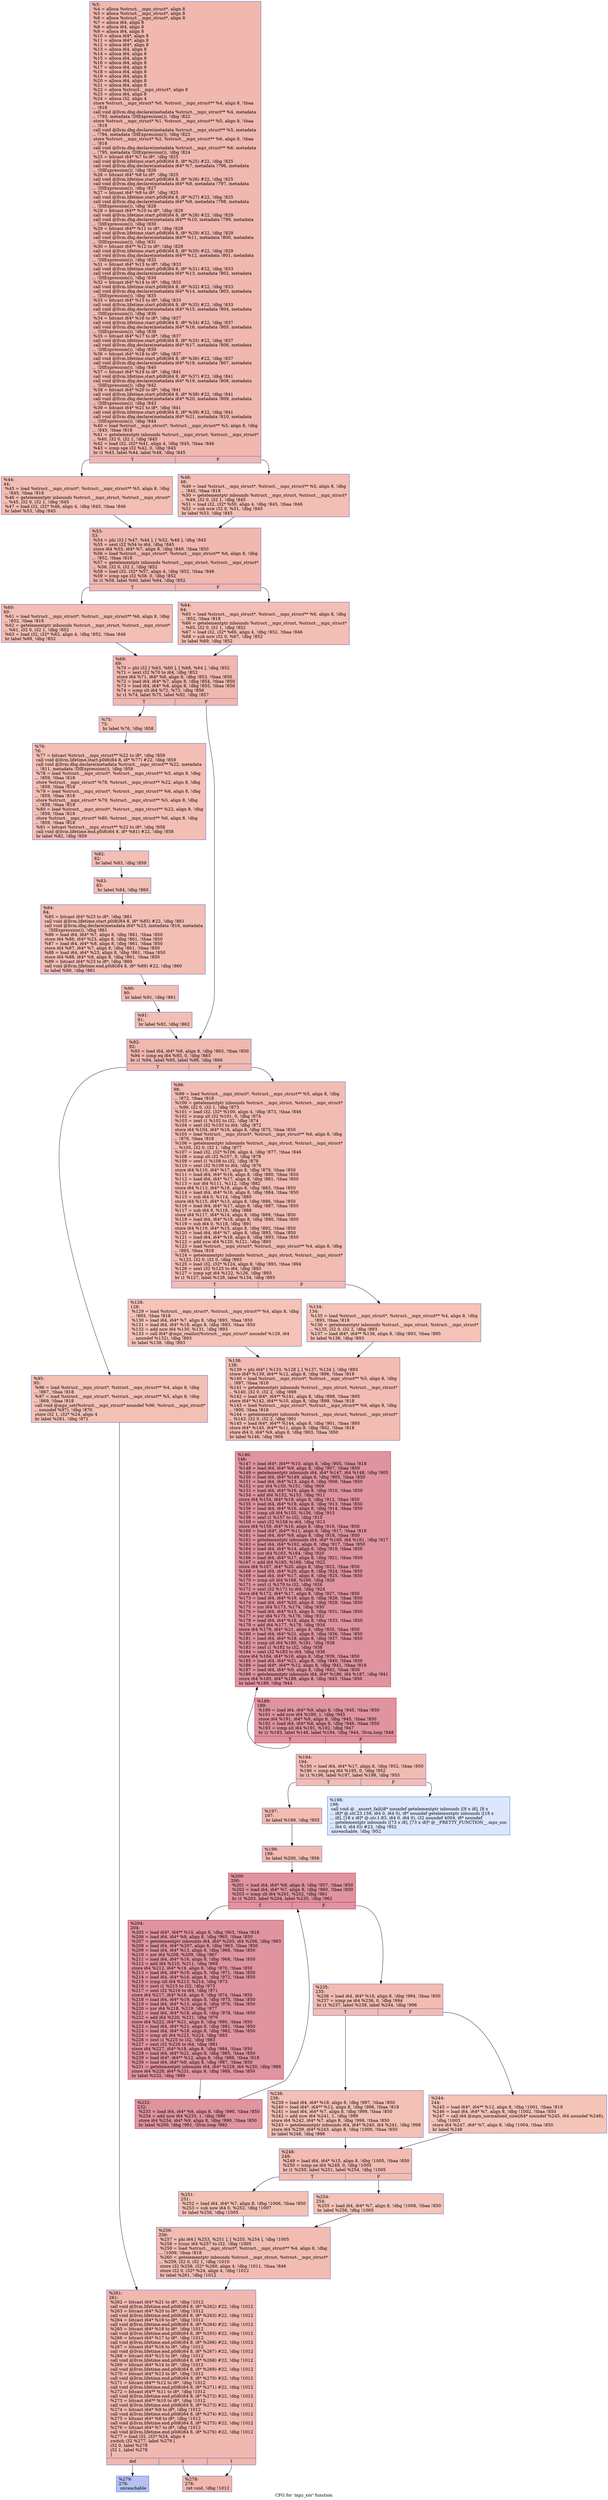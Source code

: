 digraph "CFG for 'mpz_xor' function" {
	label="CFG for 'mpz_xor' function";

	Node0x2885d80 [shape=record,color="#3d50c3ff", style=filled, fillcolor="#dc5d4a70",label="{%3:\l  %4 = alloca %struct.__mpz_struct*, align 8\l  %5 = alloca %struct.__mpz_struct*, align 8\l  %6 = alloca %struct.__mpz_struct*, align 8\l  %7 = alloca i64, align 8\l  %8 = alloca i64, align 8\l  %9 = alloca i64, align 8\l  %10 = alloca i64*, align 8\l  %11 = alloca i64*, align 8\l  %12 = alloca i64*, align 8\l  %13 = alloca i64, align 8\l  %14 = alloca i64, align 8\l  %15 = alloca i64, align 8\l  %16 = alloca i64, align 8\l  %17 = alloca i64, align 8\l  %18 = alloca i64, align 8\l  %19 = alloca i64, align 8\l  %20 = alloca i64, align 8\l  %21 = alloca i64, align 8\l  %22 = alloca %struct.__mpz_struct*, align 8\l  %23 = alloca i64, align 8\l  %24 = alloca i32, align 4\l  store %struct.__mpz_struct* %0, %struct.__mpz_struct** %4, align 8, !tbaa\l... !818\l  call void @llvm.dbg.declare(metadata %struct.__mpz_struct** %4, metadata\l... !793, metadata !DIExpression()), !dbg !822\l  store %struct.__mpz_struct* %1, %struct.__mpz_struct** %5, align 8, !tbaa\l... !818\l  call void @llvm.dbg.declare(metadata %struct.__mpz_struct** %5, metadata\l... !794, metadata !DIExpression()), !dbg !823\l  store %struct.__mpz_struct* %2, %struct.__mpz_struct** %6, align 8, !tbaa\l... !818\l  call void @llvm.dbg.declare(metadata %struct.__mpz_struct** %6, metadata\l... !795, metadata !DIExpression()), !dbg !824\l  %25 = bitcast i64* %7 to i8*, !dbg !825\l  call void @llvm.lifetime.start.p0i8(i64 8, i8* %25) #22, !dbg !825\l  call void @llvm.dbg.declare(metadata i64* %7, metadata !796, metadata\l... !DIExpression()), !dbg !826\l  %26 = bitcast i64* %8 to i8*, !dbg !825\l  call void @llvm.lifetime.start.p0i8(i64 8, i8* %26) #22, !dbg !825\l  call void @llvm.dbg.declare(metadata i64* %8, metadata !797, metadata\l... !DIExpression()), !dbg !827\l  %27 = bitcast i64* %9 to i8*, !dbg !825\l  call void @llvm.lifetime.start.p0i8(i64 8, i8* %27) #22, !dbg !825\l  call void @llvm.dbg.declare(metadata i64* %9, metadata !798, metadata\l... !DIExpression()), !dbg !828\l  %28 = bitcast i64** %10 to i8*, !dbg !829\l  call void @llvm.lifetime.start.p0i8(i64 8, i8* %28) #22, !dbg !829\l  call void @llvm.dbg.declare(metadata i64** %10, metadata !799, metadata\l... !DIExpression()), !dbg !830\l  %29 = bitcast i64** %11 to i8*, !dbg !829\l  call void @llvm.lifetime.start.p0i8(i64 8, i8* %29) #22, !dbg !829\l  call void @llvm.dbg.declare(metadata i64** %11, metadata !800, metadata\l... !DIExpression()), !dbg !831\l  %30 = bitcast i64** %12 to i8*, !dbg !829\l  call void @llvm.lifetime.start.p0i8(i64 8, i8* %30) #22, !dbg !829\l  call void @llvm.dbg.declare(metadata i64** %12, metadata !801, metadata\l... !DIExpression()), !dbg !832\l  %31 = bitcast i64* %13 to i8*, !dbg !833\l  call void @llvm.lifetime.start.p0i8(i64 8, i8* %31) #22, !dbg !833\l  call void @llvm.dbg.declare(metadata i64* %13, metadata !802, metadata\l... !DIExpression()), !dbg !834\l  %32 = bitcast i64* %14 to i8*, !dbg !833\l  call void @llvm.lifetime.start.p0i8(i64 8, i8* %32) #22, !dbg !833\l  call void @llvm.dbg.declare(metadata i64* %14, metadata !803, metadata\l... !DIExpression()), !dbg !835\l  %33 = bitcast i64* %15 to i8*, !dbg !833\l  call void @llvm.lifetime.start.p0i8(i64 8, i8* %33) #22, !dbg !833\l  call void @llvm.dbg.declare(metadata i64* %15, metadata !804, metadata\l... !DIExpression()), !dbg !836\l  %34 = bitcast i64* %16 to i8*, !dbg !837\l  call void @llvm.lifetime.start.p0i8(i64 8, i8* %34) #22, !dbg !837\l  call void @llvm.dbg.declare(metadata i64* %16, metadata !805, metadata\l... !DIExpression()), !dbg !838\l  %35 = bitcast i64* %17 to i8*, !dbg !837\l  call void @llvm.lifetime.start.p0i8(i64 8, i8* %35) #22, !dbg !837\l  call void @llvm.dbg.declare(metadata i64* %17, metadata !806, metadata\l... !DIExpression()), !dbg !839\l  %36 = bitcast i64* %18 to i8*, !dbg !837\l  call void @llvm.lifetime.start.p0i8(i64 8, i8* %36) #22, !dbg !837\l  call void @llvm.dbg.declare(metadata i64* %18, metadata !807, metadata\l... !DIExpression()), !dbg !840\l  %37 = bitcast i64* %19 to i8*, !dbg !841\l  call void @llvm.lifetime.start.p0i8(i64 8, i8* %37) #22, !dbg !841\l  call void @llvm.dbg.declare(metadata i64* %19, metadata !808, metadata\l... !DIExpression()), !dbg !842\l  %38 = bitcast i64* %20 to i8*, !dbg !841\l  call void @llvm.lifetime.start.p0i8(i64 8, i8* %38) #22, !dbg !841\l  call void @llvm.dbg.declare(metadata i64* %20, metadata !809, metadata\l... !DIExpression()), !dbg !843\l  %39 = bitcast i64* %21 to i8*, !dbg !841\l  call void @llvm.lifetime.start.p0i8(i64 8, i8* %39) #22, !dbg !841\l  call void @llvm.dbg.declare(metadata i64* %21, metadata !810, metadata\l... !DIExpression()), !dbg !844\l  %40 = load %struct.__mpz_struct*, %struct.__mpz_struct** %5, align 8, !dbg\l... !845, !tbaa !818\l  %41 = getelementptr inbounds %struct.__mpz_struct, %struct.__mpz_struct*\l... %40, i32 0, i32 1, !dbg !845\l  %42 = load i32, i32* %41, align 4, !dbg !845, !tbaa !846\l  %43 = icmp sge i32 %42, 0, !dbg !845\l  br i1 %43, label %44, label %48, !dbg !845\l|{<s0>T|<s1>F}}"];
	Node0x2885d80:s0 -> Node0x2885f10;
	Node0x2885d80:s1 -> Node0x2885f60;
	Node0x2885f10 [shape=record,color="#3d50c3ff", style=filled, fillcolor="#e36c5570",label="{%44:\l44:                                               \l  %45 = load %struct.__mpz_struct*, %struct.__mpz_struct** %5, align 8, !dbg\l... !845, !tbaa !818\l  %46 = getelementptr inbounds %struct.__mpz_struct, %struct.__mpz_struct*\l... %45, i32 0, i32 1, !dbg !845\l  %47 = load i32, i32* %46, align 4, !dbg !845, !tbaa !846\l  br label %53, !dbg !845\l}"];
	Node0x2885f10 -> Node0x2885fb0;
	Node0x2885f60 [shape=record,color="#3d50c3ff", style=filled, fillcolor="#e36c5570",label="{%48:\l48:                                               \l  %49 = load %struct.__mpz_struct*, %struct.__mpz_struct** %5, align 8, !dbg\l... !845, !tbaa !818\l  %50 = getelementptr inbounds %struct.__mpz_struct, %struct.__mpz_struct*\l... %49, i32 0, i32 1, !dbg !845\l  %51 = load i32, i32* %50, align 4, !dbg !845, !tbaa !846\l  %52 = sub nsw i32 0, %51, !dbg !845\l  br label %53, !dbg !845\l}"];
	Node0x2885f60 -> Node0x2885fb0;
	Node0x2885fb0 [shape=record,color="#3d50c3ff", style=filled, fillcolor="#dc5d4a70",label="{%53:\l53:                                               \l  %54 = phi i32 [ %47, %44 ], [ %52, %48 ], !dbg !845\l  %55 = sext i32 %54 to i64, !dbg !845\l  store i64 %55, i64* %7, align 8, !dbg !849, !tbaa !850\l  %56 = load %struct.__mpz_struct*, %struct.__mpz_struct** %6, align 8, !dbg\l... !852, !tbaa !818\l  %57 = getelementptr inbounds %struct.__mpz_struct, %struct.__mpz_struct*\l... %56, i32 0, i32 1, !dbg !852\l  %58 = load i32, i32* %57, align 4, !dbg !852, !tbaa !846\l  %59 = icmp sge i32 %58, 0, !dbg !852\l  br i1 %59, label %60, label %64, !dbg !852\l|{<s0>T|<s1>F}}"];
	Node0x2885fb0:s0 -> Node0x2886000;
	Node0x2885fb0:s1 -> Node0x2886050;
	Node0x2886000 [shape=record,color="#3d50c3ff", style=filled, fillcolor="#e36c5570",label="{%60:\l60:                                               \l  %61 = load %struct.__mpz_struct*, %struct.__mpz_struct** %6, align 8, !dbg\l... !852, !tbaa !818\l  %62 = getelementptr inbounds %struct.__mpz_struct, %struct.__mpz_struct*\l... %61, i32 0, i32 1, !dbg !852\l  %63 = load i32, i32* %62, align 4, !dbg !852, !tbaa !846\l  br label %69, !dbg !852\l}"];
	Node0x2886000 -> Node0x28860a0;
	Node0x2886050 [shape=record,color="#3d50c3ff", style=filled, fillcolor="#e36c5570",label="{%64:\l64:                                               \l  %65 = load %struct.__mpz_struct*, %struct.__mpz_struct** %6, align 8, !dbg\l... !852, !tbaa !818\l  %66 = getelementptr inbounds %struct.__mpz_struct, %struct.__mpz_struct*\l... %65, i32 0, i32 1, !dbg !852\l  %67 = load i32, i32* %66, align 4, !dbg !852, !tbaa !846\l  %68 = sub nsw i32 0, %67, !dbg !852\l  br label %69, !dbg !852\l}"];
	Node0x2886050 -> Node0x28860a0;
	Node0x28860a0 [shape=record,color="#3d50c3ff", style=filled, fillcolor="#dc5d4a70",label="{%69:\l69:                                               \l  %70 = phi i32 [ %63, %60 ], [ %68, %64 ], !dbg !852\l  %71 = sext i32 %70 to i64, !dbg !852\l  store i64 %71, i64* %8, align 8, !dbg !853, !tbaa !850\l  %72 = load i64, i64* %7, align 8, !dbg !854, !tbaa !850\l  %73 = load i64, i64* %8, align 8, !dbg !855, !tbaa !850\l  %74 = icmp slt i64 %72, %73, !dbg !856\l  br i1 %74, label %75, label %92, !dbg !857\l|{<s0>T|<s1>F}}"];
	Node0x28860a0:s0 -> Node0x28860f0;
	Node0x28860a0:s1 -> Node0x2886320;
	Node0x28860f0 [shape=record,color="#3d50c3ff", style=filled, fillcolor="#e36c5570",label="{%75:\l75:                                               \l  br label %76, !dbg !858\l}"];
	Node0x28860f0 -> Node0x2886140;
	Node0x2886140 [shape=record,color="#3d50c3ff", style=filled, fillcolor="#e36c5570",label="{%76:\l76:                                               \l  %77 = bitcast %struct.__mpz_struct** %22 to i8*, !dbg !859\l  call void @llvm.lifetime.start.p0i8(i64 8, i8* %77) #22, !dbg !859\l  call void @llvm.dbg.declare(metadata %struct.__mpz_struct** %22, metadata\l... !811, metadata !DIExpression()), !dbg !859\l  %78 = load %struct.__mpz_struct*, %struct.__mpz_struct** %5, align 8, !dbg\l... !859, !tbaa !818\l  store %struct.__mpz_struct* %78, %struct.__mpz_struct** %22, align 8, !dbg\l... !859, !tbaa !818\l  %79 = load %struct.__mpz_struct*, %struct.__mpz_struct** %6, align 8, !dbg\l... !859, !tbaa !818\l  store %struct.__mpz_struct* %79, %struct.__mpz_struct** %5, align 8, !dbg\l... !859, !tbaa !818\l  %80 = load %struct.__mpz_struct*, %struct.__mpz_struct** %22, align 8, !dbg\l... !859, !tbaa !818\l  store %struct.__mpz_struct* %80, %struct.__mpz_struct** %6, align 8, !dbg\l... !859, !tbaa !818\l  %81 = bitcast %struct.__mpz_struct** %22 to i8*, !dbg !858\l  call void @llvm.lifetime.end.p0i8(i64 8, i8* %81) #22, !dbg !858\l  br label %82, !dbg !859\l}"];
	Node0x2886140 -> Node0x2886190;
	Node0x2886190 [shape=record,color="#3d50c3ff", style=filled, fillcolor="#e36c5570",label="{%82:\l82:                                               \l  br label %83, !dbg !859\l}"];
	Node0x2886190 -> Node0x28861e0;
	Node0x28861e0 [shape=record,color="#3d50c3ff", style=filled, fillcolor="#e36c5570",label="{%83:\l83:                                               \l  br label %84, !dbg !860\l}"];
	Node0x28861e0 -> Node0x2886230;
	Node0x2886230 [shape=record,color="#3d50c3ff", style=filled, fillcolor="#e36c5570",label="{%84:\l84:                                               \l  %85 = bitcast i64* %23 to i8*, !dbg !861\l  call void @llvm.lifetime.start.p0i8(i64 8, i8* %85) #22, !dbg !861\l  call void @llvm.dbg.declare(metadata i64* %23, metadata !816, metadata\l... !DIExpression()), !dbg !861\l  %86 = load i64, i64* %7, align 8, !dbg !861, !tbaa !850\l  store i64 %86, i64* %23, align 8, !dbg !861, !tbaa !850\l  %87 = load i64, i64* %8, align 8, !dbg !861, !tbaa !850\l  store i64 %87, i64* %7, align 8, !dbg !861, !tbaa !850\l  %88 = load i64, i64* %23, align 8, !dbg !861, !tbaa !850\l  store i64 %88, i64* %8, align 8, !dbg !861, !tbaa !850\l  %89 = bitcast i64* %23 to i8*, !dbg !860\l  call void @llvm.lifetime.end.p0i8(i64 8, i8* %89) #22, !dbg !860\l  br label %90, !dbg !861\l}"];
	Node0x2886230 -> Node0x2886280;
	Node0x2886280 [shape=record,color="#3d50c3ff", style=filled, fillcolor="#e36c5570",label="{%90:\l90:                                               \l  br label %91, !dbg !861\l}"];
	Node0x2886280 -> Node0x28862d0;
	Node0x28862d0 [shape=record,color="#3d50c3ff", style=filled, fillcolor="#e36c5570",label="{%91:\l91:                                               \l  br label %92, !dbg !862\l}"];
	Node0x28862d0 -> Node0x2886320;
	Node0x2886320 [shape=record,color="#3d50c3ff", style=filled, fillcolor="#dc5d4a70",label="{%92:\l92:                                               \l  %93 = load i64, i64* %8, align 8, !dbg !863, !tbaa !850\l  %94 = icmp eq i64 %93, 0, !dbg !865\l  br i1 %94, label %95, label %98, !dbg !866\l|{<s0>T|<s1>F}}"];
	Node0x2886320:s0 -> Node0x2886370;
	Node0x2886320:s1 -> Node0x28863c0;
	Node0x2886370 [shape=record,color="#3d50c3ff", style=filled, fillcolor="#e5705870",label="{%95:\l95:                                               \l  %96 = load %struct.__mpz_struct*, %struct.__mpz_struct** %4, align 8, !dbg\l... !867, !tbaa !818\l  %97 = load %struct.__mpz_struct*, %struct.__mpz_struct** %5, align 8, !dbg\l... !869, !tbaa !818\l  call void @mpz_set(%struct.__mpz_struct* noundef %96, %struct.__mpz_struct*\l... noundef %97), !dbg !870\l  store i32 1, i32* %24, align 4\l  br label %261, !dbg !871\l}"];
	Node0x2886370 -> Node0x2886a00;
	Node0x28863c0 [shape=record,color="#3d50c3ff", style=filled, fillcolor="#e1675170",label="{%98:\l98:                                               \l  %99 = load %struct.__mpz_struct*, %struct.__mpz_struct** %5, align 8, !dbg\l... !872, !tbaa !818\l  %100 = getelementptr inbounds %struct.__mpz_struct, %struct.__mpz_struct*\l... %99, i32 0, i32 1, !dbg !873\l  %101 = load i32, i32* %100, align 4, !dbg !873, !tbaa !846\l  %102 = icmp slt i32 %101, 0, !dbg !874\l  %103 = zext i1 %102 to i32, !dbg !874\l  %104 = sext i32 %103 to i64, !dbg !872\l  store i64 %104, i64* %16, align 8, !dbg !875, !tbaa !850\l  %105 = load %struct.__mpz_struct*, %struct.__mpz_struct** %6, align 8, !dbg\l... !876, !tbaa !818\l  %106 = getelementptr inbounds %struct.__mpz_struct, %struct.__mpz_struct*\l... %105, i32 0, i32 1, !dbg !877\l  %107 = load i32, i32* %106, align 4, !dbg !877, !tbaa !846\l  %108 = icmp slt i32 %107, 0, !dbg !878\l  %109 = zext i1 %108 to i32, !dbg !878\l  %110 = sext i32 %109 to i64, !dbg !876\l  store i64 %110, i64* %17, align 8, !dbg !879, !tbaa !850\l  %111 = load i64, i64* %16, align 8, !dbg !880, !tbaa !850\l  %112 = load i64, i64* %17, align 8, !dbg !881, !tbaa !850\l  %113 = xor i64 %111, %112, !dbg !882\l  store i64 %113, i64* %18, align 8, !dbg !883, !tbaa !850\l  %114 = load i64, i64* %16, align 8, !dbg !884, !tbaa !850\l  %115 = sub i64 0, %114, !dbg !885\l  store i64 %115, i64* %13, align 8, !dbg !886, !tbaa !850\l  %116 = load i64, i64* %17, align 8, !dbg !887, !tbaa !850\l  %117 = sub i64 0, %116, !dbg !888\l  store i64 %117, i64* %14, align 8, !dbg !889, !tbaa !850\l  %118 = load i64, i64* %18, align 8, !dbg !890, !tbaa !850\l  %119 = sub i64 0, %118, !dbg !891\l  store i64 %119, i64* %15, align 8, !dbg !892, !tbaa !850\l  %120 = load i64, i64* %7, align 8, !dbg !893, !tbaa !850\l  %121 = load i64, i64* %18, align 8, !dbg !893, !tbaa !850\l  %122 = add nsw i64 %120, %121, !dbg !893\l  %123 = load %struct.__mpz_struct*, %struct.__mpz_struct** %4, align 8, !dbg\l... !893, !tbaa !818\l  %124 = getelementptr inbounds %struct.__mpz_struct, %struct.__mpz_struct*\l... %123, i32 0, i32 0, !dbg !893\l  %125 = load i32, i32* %124, align 8, !dbg !893, !tbaa !894\l  %126 = sext i32 %125 to i64, !dbg !893\l  %127 = icmp sgt i64 %122, %126, !dbg !893\l  br i1 %127, label %128, label %134, !dbg !893\l|{<s0>T|<s1>F}}"];
	Node0x28863c0:s0 -> Node0x2886410;
	Node0x28863c0:s1 -> Node0x2886460;
	Node0x2886410 [shape=record,color="#3d50c3ff", style=filled, fillcolor="#e8765c70",label="{%128:\l128:                                              \l  %129 = load %struct.__mpz_struct*, %struct.__mpz_struct** %4, align 8, !dbg\l... !893, !tbaa !818\l  %130 = load i64, i64* %7, align 8, !dbg !893, !tbaa !850\l  %131 = load i64, i64* %18, align 8, !dbg !893, !tbaa !850\l  %132 = add nsw i64 %130, %131, !dbg !893\l  %133 = call i64* @mpz_realloc(%struct.__mpz_struct* noundef %129, i64\l... noundef %132), !dbg !893\l  br label %138, !dbg !893\l}"];
	Node0x2886410 -> Node0x28864b0;
	Node0x2886460 [shape=record,color="#3d50c3ff", style=filled, fillcolor="#e8765c70",label="{%134:\l134:                                              \l  %135 = load %struct.__mpz_struct*, %struct.__mpz_struct** %4, align 8, !dbg\l... !893, !tbaa !818\l  %136 = getelementptr inbounds %struct.__mpz_struct, %struct.__mpz_struct*\l... %135, i32 0, i32 2, !dbg !893\l  %137 = load i64*, i64** %136, align 8, !dbg !893, !tbaa !895\l  br label %138, !dbg !893\l}"];
	Node0x2886460 -> Node0x28864b0;
	Node0x28864b0 [shape=record,color="#3d50c3ff", style=filled, fillcolor="#e1675170",label="{%138:\l138:                                              \l  %139 = phi i64* [ %133, %128 ], [ %137, %134 ], !dbg !893\l  store i64* %139, i64** %12, align 8, !dbg !896, !tbaa !818\l  %140 = load %struct.__mpz_struct*, %struct.__mpz_struct** %5, align 8, !dbg\l... !897, !tbaa !818\l  %141 = getelementptr inbounds %struct.__mpz_struct, %struct.__mpz_struct*\l... %140, i32 0, i32 2, !dbg !898\l  %142 = load i64*, i64** %141, align 8, !dbg !898, !tbaa !895\l  store i64* %142, i64** %10, align 8, !dbg !899, !tbaa !818\l  %143 = load %struct.__mpz_struct*, %struct.__mpz_struct** %6, align 8, !dbg\l... !900, !tbaa !818\l  %144 = getelementptr inbounds %struct.__mpz_struct, %struct.__mpz_struct*\l... %143, i32 0, i32 2, !dbg !901\l  %145 = load i64*, i64** %144, align 8, !dbg !901, !tbaa !895\l  store i64* %145, i64** %11, align 8, !dbg !902, !tbaa !818\l  store i64 0, i64* %9, align 8, !dbg !903, !tbaa !850\l  br label %146, !dbg !904\l}"];
	Node0x28864b0 -> Node0x2886500;
	Node0x2886500 [shape=record,color="#b70d28ff", style=filled, fillcolor="#b70d2870",label="{%146:\l146:                                              \l  %147 = load i64*, i64** %10, align 8, !dbg !905, !tbaa !818\l  %148 = load i64, i64* %9, align 8, !dbg !907, !tbaa !850\l  %149 = getelementptr inbounds i64, i64* %147, i64 %148, !dbg !905\l  %150 = load i64, i64* %149, align 8, !dbg !905, !tbaa !850\l  %151 = load i64, i64* %13, align 8, !dbg !908, !tbaa !850\l  %152 = xor i64 %150, %151, !dbg !909\l  %153 = load i64, i64* %16, align 8, !dbg !910, !tbaa !850\l  %154 = add i64 %152, %153, !dbg !911\l  store i64 %154, i64* %19, align 8, !dbg !912, !tbaa !850\l  %155 = load i64, i64* %19, align 8, !dbg !913, !tbaa !850\l  %156 = load i64, i64* %16, align 8, !dbg !914, !tbaa !850\l  %157 = icmp ult i64 %155, %156, !dbg !915\l  %158 = zext i1 %157 to i32, !dbg !915\l  %159 = sext i32 %158 to i64, !dbg !913\l  store i64 %159, i64* %16, align 8, !dbg !916, !tbaa !850\l  %160 = load i64*, i64** %11, align 8, !dbg !917, !tbaa !818\l  %161 = load i64, i64* %9, align 8, !dbg !918, !tbaa !850\l  %162 = getelementptr inbounds i64, i64* %160, i64 %161, !dbg !917\l  %163 = load i64, i64* %162, align 8, !dbg !917, !tbaa !850\l  %164 = load i64, i64* %14, align 8, !dbg !919, !tbaa !850\l  %165 = xor i64 %163, %164, !dbg !920\l  %166 = load i64, i64* %17, align 8, !dbg !921, !tbaa !850\l  %167 = add i64 %165, %166, !dbg !922\l  store i64 %167, i64* %20, align 8, !dbg !923, !tbaa !850\l  %168 = load i64, i64* %20, align 8, !dbg !924, !tbaa !850\l  %169 = load i64, i64* %17, align 8, !dbg !925, !tbaa !850\l  %170 = icmp ult i64 %168, %169, !dbg !926\l  %171 = zext i1 %170 to i32, !dbg !926\l  %172 = sext i32 %171 to i64, !dbg !924\l  store i64 %172, i64* %17, align 8, !dbg !927, !tbaa !850\l  %173 = load i64, i64* %19, align 8, !dbg !928, !tbaa !850\l  %174 = load i64, i64* %20, align 8, !dbg !929, !tbaa !850\l  %175 = xor i64 %173, %174, !dbg !930\l  %176 = load i64, i64* %15, align 8, !dbg !931, !tbaa !850\l  %177 = xor i64 %175, %176, !dbg !932\l  %178 = load i64, i64* %18, align 8, !dbg !933, !tbaa !850\l  %179 = add i64 %177, %178, !dbg !934\l  store i64 %179, i64* %21, align 8, !dbg !935, !tbaa !850\l  %180 = load i64, i64* %21, align 8, !dbg !936, !tbaa !850\l  %181 = load i64, i64* %18, align 8, !dbg !937, !tbaa !850\l  %182 = icmp ult i64 %180, %181, !dbg !938\l  %183 = zext i1 %182 to i32, !dbg !938\l  %184 = sext i32 %183 to i64, !dbg !936\l  store i64 %184, i64* %18, align 8, !dbg !939, !tbaa !850\l  %185 = load i64, i64* %21, align 8, !dbg !940, !tbaa !850\l  %186 = load i64*, i64** %12, align 8, !dbg !941, !tbaa !818\l  %187 = load i64, i64* %9, align 8, !dbg !942, !tbaa !850\l  %188 = getelementptr inbounds i64, i64* %186, i64 %187, !dbg !941\l  store i64 %185, i64* %188, align 8, !dbg !943, !tbaa !850\l  br label %189, !dbg !944\l}"];
	Node0x2886500 -> Node0x2886550;
	Node0x2886550 [shape=record,color="#b70d28ff", style=filled, fillcolor="#b70d2870",label="{%189:\l189:                                              \l  %190 = load i64, i64* %9, align 8, !dbg !945, !tbaa !850\l  %191 = add nsw i64 %190, 1, !dbg !945\l  store i64 %191, i64* %9, align 8, !dbg !945, !tbaa !850\l  %192 = load i64, i64* %8, align 8, !dbg !946, !tbaa !850\l  %193 = icmp slt i64 %191, %192, !dbg !947\l  br i1 %193, label %146, label %194, !dbg !944, !llvm.loop !948\l|{<s0>T|<s1>F}}"];
	Node0x2886550:s0 -> Node0x2886500;
	Node0x2886550:s1 -> Node0x28865a0;
	Node0x28865a0 [shape=record,color="#3d50c3ff", style=filled, fillcolor="#e1675170",label="{%194:\l194:                                              \l  %195 = load i64, i64* %17, align 8, !dbg !952, !tbaa !850\l  %196 = icmp eq i64 %195, 0, !dbg !952\l  br i1 %196, label %197, label %198, !dbg !955\l|{<s0>T|<s1>F}}"];
	Node0x28865a0:s0 -> Node0x28865f0;
	Node0x28865a0:s1 -> Node0x2886640;
	Node0x28865f0 [shape=record,color="#3d50c3ff", style=filled, fillcolor="#e1675170",label="{%197:\l197:                                              \l  br label %199, !dbg !955\l}"];
	Node0x28865f0 -> Node0x2886690;
	Node0x2886640 [shape=record,color="#3d50c3ff", style=filled, fillcolor="#aec9fc70",label="{%198:\l198:                                              \l  call void @__assert_fail(i8* noundef getelementptr inbounds ([8 x i8], [8 x\l... i8]* @.str.23.159, i64 0, i64 0), i8* noundef getelementptr inbounds ([18 x\l... i8], [18 x i8]* @.str.1.83, i64 0, i64 0), i32 noundef 4004, i8* noundef\l... getelementptr inbounds ([73 x i8], [73 x i8]* @__PRETTY_FUNCTION__.mpz_xor,\l... i64 0, i64 0)) #23, !dbg !952\l  unreachable, !dbg !952\l}"];
	Node0x2886690 [shape=record,color="#3d50c3ff", style=filled, fillcolor="#e1675170",label="{%199:\l199:                                              \l  br label %200, !dbg !956\l}"];
	Node0x2886690 -> Node0x28866e0;
	Node0x28866e0 [shape=record,color="#b70d28ff", style=filled, fillcolor="#b70d2870",label="{%200:\l200:                                              \l  %201 = load i64, i64* %9, align 8, !dbg !957, !tbaa !850\l  %202 = load i64, i64* %7, align 8, !dbg !960, !tbaa !850\l  %203 = icmp slt i64 %201, %202, !dbg !961\l  br i1 %203, label %204, label %235, !dbg !962\l|{<s0>T|<s1>F}}"];
	Node0x28866e0:s0 -> Node0x2886730;
	Node0x28866e0:s1 -> Node0x28867d0;
	Node0x2886730 [shape=record,color="#b70d28ff", style=filled, fillcolor="#b70d2870",label="{%204:\l204:                                              \l  %205 = load i64*, i64** %10, align 8, !dbg !963, !tbaa !818\l  %206 = load i64, i64* %9, align 8, !dbg !965, !tbaa !850\l  %207 = getelementptr inbounds i64, i64* %205, i64 %206, !dbg !963\l  %208 = load i64, i64* %207, align 8, !dbg !963, !tbaa !850\l  %209 = load i64, i64* %13, align 8, !dbg !966, !tbaa !850\l  %210 = xor i64 %208, %209, !dbg !967\l  %211 = load i64, i64* %16, align 8, !dbg !968, !tbaa !850\l  %212 = add i64 %210, %211, !dbg !969\l  store i64 %212, i64* %19, align 8, !dbg !970, !tbaa !850\l  %213 = load i64, i64* %19, align 8, !dbg !971, !tbaa !850\l  %214 = load i64, i64* %16, align 8, !dbg !972, !tbaa !850\l  %215 = icmp ult i64 %213, %214, !dbg !973\l  %216 = zext i1 %215 to i32, !dbg !973\l  %217 = sext i32 %216 to i64, !dbg !971\l  store i64 %217, i64* %16, align 8, !dbg !974, !tbaa !850\l  %218 = load i64, i64* %19, align 8, !dbg !975, !tbaa !850\l  %219 = load i64, i64* %13, align 8, !dbg !976, !tbaa !850\l  %220 = xor i64 %218, %219, !dbg !977\l  %221 = load i64, i64* %18, align 8, !dbg !978, !tbaa !850\l  %222 = add i64 %220, %221, !dbg !979\l  store i64 %222, i64* %21, align 8, !dbg !980, !tbaa !850\l  %223 = load i64, i64* %21, align 8, !dbg !981, !tbaa !850\l  %224 = load i64, i64* %18, align 8, !dbg !982, !tbaa !850\l  %225 = icmp ult i64 %223, %224, !dbg !983\l  %226 = zext i1 %225 to i32, !dbg !983\l  %227 = sext i32 %226 to i64, !dbg !981\l  store i64 %227, i64* %18, align 8, !dbg !984, !tbaa !850\l  %228 = load i64, i64* %21, align 8, !dbg !985, !tbaa !850\l  %229 = load i64*, i64** %12, align 8, !dbg !986, !tbaa !818\l  %230 = load i64, i64* %9, align 8, !dbg !987, !tbaa !850\l  %231 = getelementptr inbounds i64, i64* %229, i64 %230, !dbg !986\l  store i64 %228, i64* %231, align 8, !dbg !988, !tbaa !850\l  br label %232, !dbg !989\l}"];
	Node0x2886730 -> Node0x2886780;
	Node0x2886780 [shape=record,color="#b70d28ff", style=filled, fillcolor="#b70d2870",label="{%232:\l232:                                              \l  %233 = load i64, i64* %9, align 8, !dbg !990, !tbaa !850\l  %234 = add nsw i64 %233, 1, !dbg !990\l  store i64 %234, i64* %9, align 8, !dbg !990, !tbaa !850\l  br label %200, !dbg !991, !llvm.loop !992\l}"];
	Node0x2886780 -> Node0x28866e0;
	Node0x28867d0 [shape=record,color="#3d50c3ff", style=filled, fillcolor="#e1675170",label="{%235:\l235:                                              \l  %236 = load i64, i64* %18, align 8, !dbg !994, !tbaa !850\l  %237 = icmp ne i64 %236, 0, !dbg !994\l  br i1 %237, label %238, label %244, !dbg !996\l|{<s0>T|<s1>F}}"];
	Node0x28867d0:s0 -> Node0x2886820;
	Node0x28867d0:s1 -> Node0x2886870;
	Node0x2886820 [shape=record,color="#3d50c3ff", style=filled, fillcolor="#e5705870",label="{%238:\l238:                                              \l  %239 = load i64, i64* %18, align 8, !dbg !997, !tbaa !850\l  %240 = load i64*, i64** %12, align 8, !dbg !998, !tbaa !818\l  %241 = load i64, i64* %7, align 8, !dbg !999, !tbaa !850\l  %242 = add nsw i64 %241, 1, !dbg !999\l  store i64 %242, i64* %7, align 8, !dbg !999, !tbaa !850\l  %243 = getelementptr inbounds i64, i64* %240, i64 %241, !dbg !998\l  store i64 %239, i64* %243, align 8, !dbg !1000, !tbaa !850\l  br label %248, !dbg !998\l}"];
	Node0x2886820 -> Node0x28868c0;
	Node0x2886870 [shape=record,color="#3d50c3ff", style=filled, fillcolor="#e97a5f70",label="{%244:\l244:                                              \l  %245 = load i64*, i64** %12, align 8, !dbg !1001, !tbaa !818\l  %246 = load i64, i64* %7, align 8, !dbg !1002, !tbaa !850\l  %247 = call i64 @mpn_normalized_size(i64* noundef %245, i64 noundef %246),\l... !dbg !1003\l  store i64 %247, i64* %7, align 8, !dbg !1004, !tbaa !850\l  br label %248\l}"];
	Node0x2886870 -> Node0x28868c0;
	Node0x28868c0 [shape=record,color="#3d50c3ff", style=filled, fillcolor="#e1675170",label="{%248:\l248:                                              \l  %249 = load i64, i64* %15, align 8, !dbg !1005, !tbaa !850\l  %250 = icmp ne i64 %249, 0, !dbg !1005\l  br i1 %250, label %251, label %254, !dbg !1005\l|{<s0>T|<s1>F}}"];
	Node0x28868c0:s0 -> Node0x2886910;
	Node0x28868c0:s1 -> Node0x2886960;
	Node0x2886910 [shape=record,color="#3d50c3ff", style=filled, fillcolor="#e5705870",label="{%251:\l251:                                              \l  %252 = load i64, i64* %7, align 8, !dbg !1006, !tbaa !850\l  %253 = sub nsw i64 0, %252, !dbg !1007\l  br label %256, !dbg !1005\l}"];
	Node0x2886910 -> Node0x28869b0;
	Node0x2886960 [shape=record,color="#3d50c3ff", style=filled, fillcolor="#e97a5f70",label="{%254:\l254:                                              \l  %255 = load i64, i64* %7, align 8, !dbg !1008, !tbaa !850\l  br label %256, !dbg !1005\l}"];
	Node0x2886960 -> Node0x28869b0;
	Node0x28869b0 [shape=record,color="#3d50c3ff", style=filled, fillcolor="#e1675170",label="{%256:\l256:                                              \l  %257 = phi i64 [ %253, %251 ], [ %255, %254 ], !dbg !1005\l  %258 = trunc i64 %257 to i32, !dbg !1005\l  %259 = load %struct.__mpz_struct*, %struct.__mpz_struct** %4, align 8, !dbg\l... !1009, !tbaa !818\l  %260 = getelementptr inbounds %struct.__mpz_struct, %struct.__mpz_struct*\l... %259, i32 0, i32 1, !dbg !1010\l  store i32 %258, i32* %260, align 4, !dbg !1011, !tbaa !846\l  store i32 0, i32* %24, align 4, !dbg !1012\l  br label %261, !dbg !1012\l}"];
	Node0x28869b0 -> Node0x2886a00;
	Node0x2886a00 [shape=record,color="#3d50c3ff", style=filled, fillcolor="#dc5d4a70",label="{%261:\l261:                                              \l  %262 = bitcast i64* %21 to i8*, !dbg !1012\l  call void @llvm.lifetime.end.p0i8(i64 8, i8* %262) #22, !dbg !1012\l  %263 = bitcast i64* %20 to i8*, !dbg !1012\l  call void @llvm.lifetime.end.p0i8(i64 8, i8* %263) #22, !dbg !1012\l  %264 = bitcast i64* %19 to i8*, !dbg !1012\l  call void @llvm.lifetime.end.p0i8(i64 8, i8* %264) #22, !dbg !1012\l  %265 = bitcast i64* %18 to i8*, !dbg !1012\l  call void @llvm.lifetime.end.p0i8(i64 8, i8* %265) #22, !dbg !1012\l  %266 = bitcast i64* %17 to i8*, !dbg !1012\l  call void @llvm.lifetime.end.p0i8(i64 8, i8* %266) #22, !dbg !1012\l  %267 = bitcast i64* %16 to i8*, !dbg !1012\l  call void @llvm.lifetime.end.p0i8(i64 8, i8* %267) #22, !dbg !1012\l  %268 = bitcast i64* %15 to i8*, !dbg !1012\l  call void @llvm.lifetime.end.p0i8(i64 8, i8* %268) #22, !dbg !1012\l  %269 = bitcast i64* %14 to i8*, !dbg !1012\l  call void @llvm.lifetime.end.p0i8(i64 8, i8* %269) #22, !dbg !1012\l  %270 = bitcast i64* %13 to i8*, !dbg !1012\l  call void @llvm.lifetime.end.p0i8(i64 8, i8* %270) #22, !dbg !1012\l  %271 = bitcast i64** %12 to i8*, !dbg !1012\l  call void @llvm.lifetime.end.p0i8(i64 8, i8* %271) #22, !dbg !1012\l  %272 = bitcast i64** %11 to i8*, !dbg !1012\l  call void @llvm.lifetime.end.p0i8(i64 8, i8* %272) #22, !dbg !1012\l  %273 = bitcast i64** %10 to i8*, !dbg !1012\l  call void @llvm.lifetime.end.p0i8(i64 8, i8* %273) #22, !dbg !1012\l  %274 = bitcast i64* %9 to i8*, !dbg !1012\l  call void @llvm.lifetime.end.p0i8(i64 8, i8* %274) #22, !dbg !1012\l  %275 = bitcast i64* %8 to i8*, !dbg !1012\l  call void @llvm.lifetime.end.p0i8(i64 8, i8* %275) #22, !dbg !1012\l  %276 = bitcast i64* %7 to i8*, !dbg !1012\l  call void @llvm.lifetime.end.p0i8(i64 8, i8* %276) #22, !dbg !1012\l  %277 = load i32, i32* %24, align 4\l  switch i32 %277, label %279 [\l    i32 0, label %278\l    i32 1, label %278\l  ]\l|{<s0>def|<s1>0|<s2>1}}"];
	Node0x2886a00:s0 -> Node0x2886aa0;
	Node0x2886a00:s1 -> Node0x2886a50;
	Node0x2886a00:s2 -> Node0x2886a50;
	Node0x2886a50 [shape=record,color="#3d50c3ff", style=filled, fillcolor="#dc5d4a70",label="{%278:\l278:                                              \l  ret void, !dbg !1012\l}"];
	Node0x2886aa0 [shape=record,color="#3d50c3ff", style=filled, fillcolor="#5572df70",label="{%279:\l279:                                              \l  unreachable\l}"];
}
